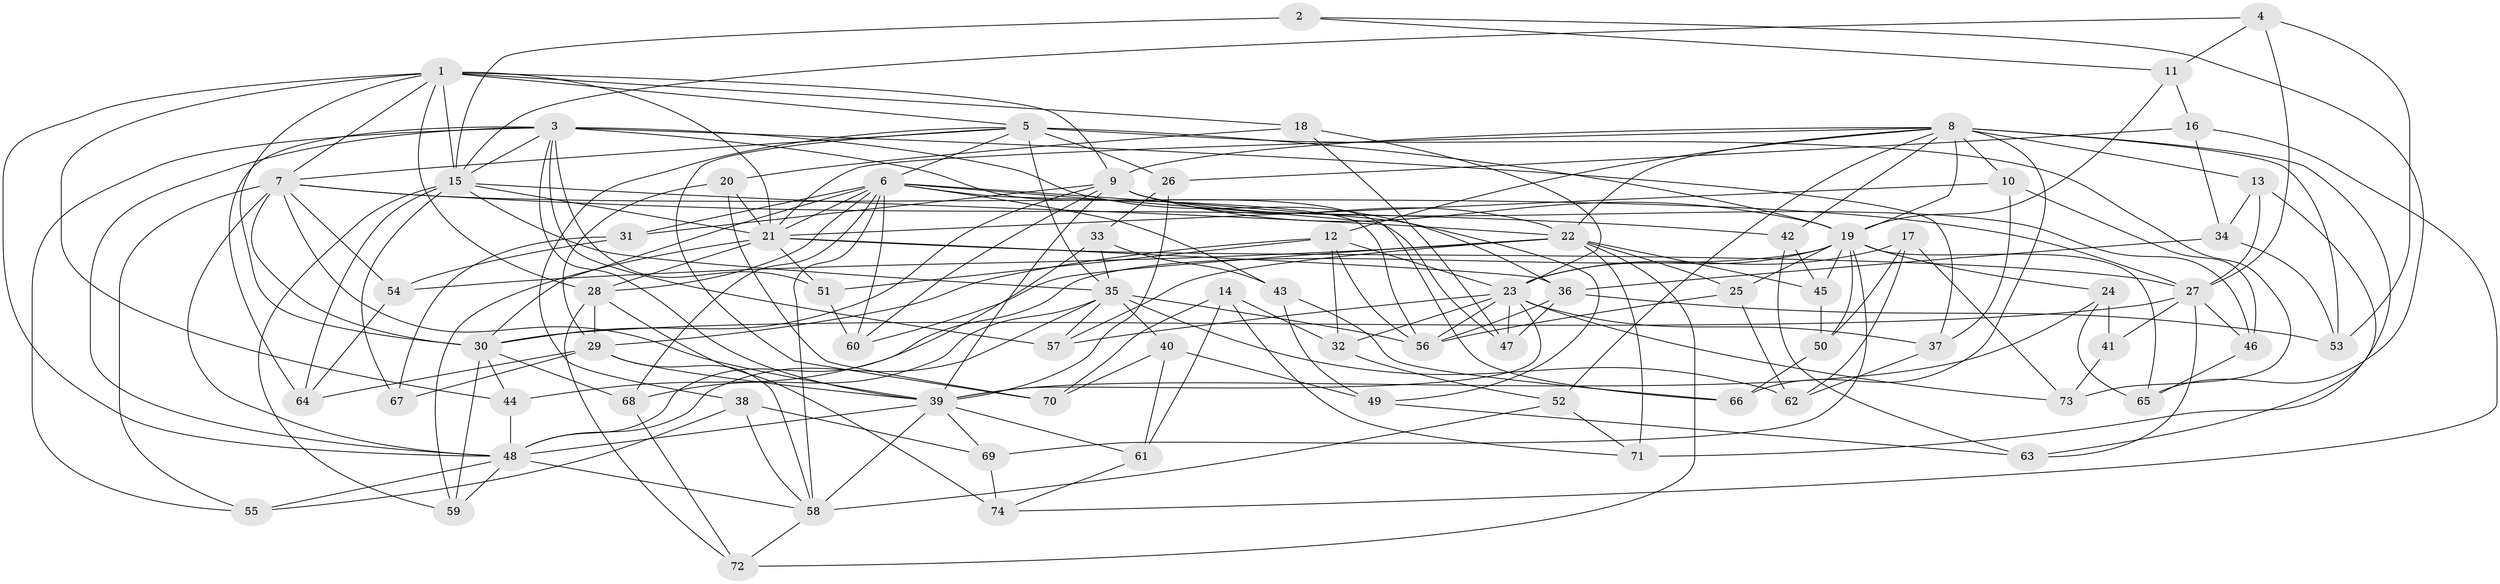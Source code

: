 // original degree distribution, {4: 1.0}
// Generated by graph-tools (version 1.1) at 2025/38/03/09/25 02:38:15]
// undirected, 74 vertices, 205 edges
graph export_dot {
graph [start="1"]
  node [color=gray90,style=filled];
  1;
  2;
  3;
  4;
  5;
  6;
  7;
  8;
  9;
  10;
  11;
  12;
  13;
  14;
  15;
  16;
  17;
  18;
  19;
  20;
  21;
  22;
  23;
  24;
  25;
  26;
  27;
  28;
  29;
  30;
  31;
  32;
  33;
  34;
  35;
  36;
  37;
  38;
  39;
  40;
  41;
  42;
  43;
  44;
  45;
  46;
  47;
  48;
  49;
  50;
  51;
  52;
  53;
  54;
  55;
  56;
  57;
  58;
  59;
  60;
  61;
  62;
  63;
  64;
  65;
  66;
  67;
  68;
  69;
  70;
  71;
  72;
  73;
  74;
  1 -- 5 [weight=1.0];
  1 -- 7 [weight=1.0];
  1 -- 9 [weight=2.0];
  1 -- 15 [weight=2.0];
  1 -- 18 [weight=1.0];
  1 -- 21 [weight=1.0];
  1 -- 28 [weight=1.0];
  1 -- 30 [weight=1.0];
  1 -- 44 [weight=1.0];
  1 -- 48 [weight=1.0];
  2 -- 11 [weight=1.0];
  2 -- 15 [weight=2.0];
  2 -- 65 [weight=1.0];
  3 -- 15 [weight=1.0];
  3 -- 36 [weight=1.0];
  3 -- 37 [weight=1.0];
  3 -- 39 [weight=1.0];
  3 -- 48 [weight=1.0];
  3 -- 51 [weight=1.0];
  3 -- 55 [weight=1.0];
  3 -- 57 [weight=1.0];
  3 -- 64 [weight=1.0];
  3 -- 66 [weight=1.0];
  4 -- 11 [weight=1.0];
  4 -- 15 [weight=1.0];
  4 -- 27 [weight=1.0];
  4 -- 53 [weight=1.0];
  5 -- 6 [weight=1.0];
  5 -- 7 [weight=1.0];
  5 -- 19 [weight=1.0];
  5 -- 26 [weight=1.0];
  5 -- 35 [weight=4.0];
  5 -- 38 [weight=1.0];
  5 -- 70 [weight=1.0];
  5 -- 73 [weight=1.0];
  6 -- 21 [weight=1.0];
  6 -- 28 [weight=1.0];
  6 -- 30 [weight=1.0];
  6 -- 31 [weight=1.0];
  6 -- 43 [weight=1.0];
  6 -- 47 [weight=1.0];
  6 -- 49 [weight=1.0];
  6 -- 56 [weight=1.0];
  6 -- 58 [weight=1.0];
  6 -- 60 [weight=1.0];
  6 -- 68 [weight=1.0];
  7 -- 27 [weight=1.0];
  7 -- 30 [weight=2.0];
  7 -- 39 [weight=1.0];
  7 -- 42 [weight=1.0];
  7 -- 48 [weight=1.0];
  7 -- 54 [weight=1.0];
  7 -- 55 [weight=1.0];
  8 -- 9 [weight=1.0];
  8 -- 10 [weight=1.0];
  8 -- 12 [weight=1.0];
  8 -- 13 [weight=1.0];
  8 -- 19 [weight=1.0];
  8 -- 21 [weight=1.0];
  8 -- 22 [weight=1.0];
  8 -- 42 [weight=1.0];
  8 -- 52 [weight=1.0];
  8 -- 53 [weight=1.0];
  8 -- 66 [weight=1.0];
  8 -- 71 [weight=1.0];
  9 -- 19 [weight=1.0];
  9 -- 22 [weight=1.0];
  9 -- 30 [weight=1.0];
  9 -- 31 [weight=1.0];
  9 -- 39 [weight=1.0];
  9 -- 46 [weight=1.0];
  9 -- 60 [weight=1.0];
  10 -- 21 [weight=1.0];
  10 -- 37 [weight=1.0];
  10 -- 46 [weight=1.0];
  11 -- 16 [weight=1.0];
  11 -- 19 [weight=1.0];
  12 -- 23 [weight=2.0];
  12 -- 29 [weight=3.0];
  12 -- 32 [weight=1.0];
  12 -- 51 [weight=1.0];
  12 -- 56 [weight=2.0];
  13 -- 27 [weight=1.0];
  13 -- 34 [weight=1.0];
  13 -- 63 [weight=1.0];
  14 -- 32 [weight=1.0];
  14 -- 61 [weight=1.0];
  14 -- 70 [weight=1.0];
  14 -- 71 [weight=1.0];
  15 -- 21 [weight=1.0];
  15 -- 22 [weight=1.0];
  15 -- 35 [weight=1.0];
  15 -- 59 [weight=1.0];
  15 -- 64 [weight=1.0];
  15 -- 67 [weight=1.0];
  16 -- 26 [weight=1.0];
  16 -- 34 [weight=1.0];
  16 -- 74 [weight=1.0];
  17 -- 23 [weight=1.0];
  17 -- 50 [weight=1.0];
  17 -- 62 [weight=1.0];
  17 -- 73 [weight=1.0];
  18 -- 20 [weight=1.0];
  18 -- 23 [weight=1.0];
  18 -- 47 [weight=1.0];
  19 -- 23 [weight=1.0];
  19 -- 24 [weight=1.0];
  19 -- 25 [weight=1.0];
  19 -- 44 [weight=1.0];
  19 -- 45 [weight=1.0];
  19 -- 50 [weight=1.0];
  19 -- 65 [weight=1.0];
  19 -- 69 [weight=1.0];
  20 -- 21 [weight=1.0];
  20 -- 29 [weight=1.0];
  20 -- 70 [weight=1.0];
  21 -- 27 [weight=1.0];
  21 -- 28 [weight=1.0];
  21 -- 36 [weight=2.0];
  21 -- 51 [weight=1.0];
  21 -- 59 [weight=1.0];
  22 -- 25 [weight=1.0];
  22 -- 45 [weight=1.0];
  22 -- 54 [weight=1.0];
  22 -- 57 [weight=1.0];
  22 -- 60 [weight=1.0];
  22 -- 71 [weight=1.0];
  22 -- 72 [weight=1.0];
  23 -- 32 [weight=1.0];
  23 -- 37 [weight=1.0];
  23 -- 39 [weight=1.0];
  23 -- 47 [weight=1.0];
  23 -- 56 [weight=1.0];
  23 -- 57 [weight=1.0];
  23 -- 73 [weight=1.0];
  24 -- 39 [weight=1.0];
  24 -- 41 [weight=1.0];
  24 -- 65 [weight=1.0];
  25 -- 56 [weight=1.0];
  25 -- 62 [weight=1.0];
  26 -- 33 [weight=1.0];
  26 -- 39 [weight=1.0];
  27 -- 30 [weight=2.0];
  27 -- 41 [weight=2.0];
  27 -- 46 [weight=1.0];
  27 -- 63 [weight=1.0];
  28 -- 29 [weight=1.0];
  28 -- 72 [weight=1.0];
  28 -- 74 [weight=1.0];
  29 -- 39 [weight=1.0];
  29 -- 58 [weight=1.0];
  29 -- 64 [weight=1.0];
  29 -- 67 [weight=2.0];
  30 -- 44 [weight=1.0];
  30 -- 59 [weight=1.0];
  30 -- 68 [weight=1.0];
  31 -- 54 [weight=1.0];
  31 -- 67 [weight=1.0];
  32 -- 52 [weight=1.0];
  33 -- 35 [weight=1.0];
  33 -- 43 [weight=1.0];
  33 -- 48 [weight=1.0];
  34 -- 36 [weight=1.0];
  34 -- 53 [weight=1.0];
  35 -- 40 [weight=1.0];
  35 -- 48 [weight=1.0];
  35 -- 56 [weight=1.0];
  35 -- 57 [weight=1.0];
  35 -- 62 [weight=1.0];
  35 -- 68 [weight=1.0];
  36 -- 47 [weight=1.0];
  36 -- 53 [weight=1.0];
  36 -- 56 [weight=2.0];
  37 -- 62 [weight=1.0];
  38 -- 55 [weight=1.0];
  38 -- 58 [weight=1.0];
  38 -- 69 [weight=1.0];
  39 -- 48 [weight=1.0];
  39 -- 58 [weight=2.0];
  39 -- 61 [weight=1.0];
  39 -- 69 [weight=1.0];
  40 -- 49 [weight=1.0];
  40 -- 61 [weight=1.0];
  40 -- 70 [weight=1.0];
  41 -- 73 [weight=1.0];
  42 -- 45 [weight=1.0];
  42 -- 63 [weight=1.0];
  43 -- 49 [weight=1.0];
  43 -- 66 [weight=1.0];
  44 -- 48 [weight=1.0];
  45 -- 50 [weight=1.0];
  46 -- 65 [weight=1.0];
  48 -- 55 [weight=1.0];
  48 -- 58 [weight=1.0];
  48 -- 59 [weight=1.0];
  49 -- 63 [weight=1.0];
  50 -- 66 [weight=1.0];
  51 -- 60 [weight=1.0];
  52 -- 58 [weight=1.0];
  52 -- 71 [weight=1.0];
  54 -- 64 [weight=1.0];
  58 -- 72 [weight=1.0];
  61 -- 74 [weight=1.0];
  68 -- 72 [weight=1.0];
  69 -- 74 [weight=1.0];
}
